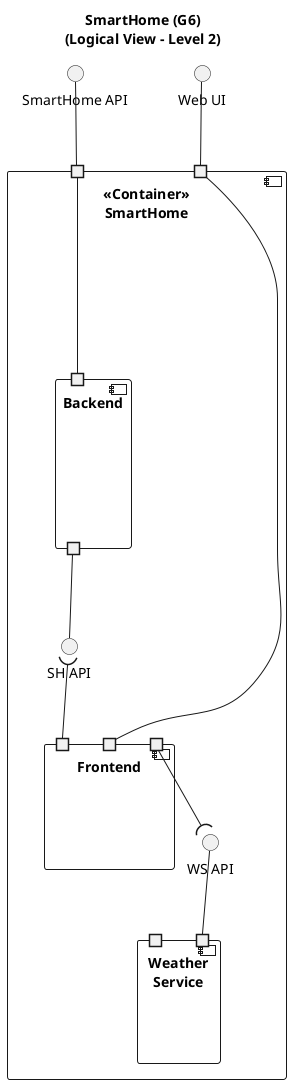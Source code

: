 @startuml
'https://plantuml.com/component-diagram

title SmartHome (G6)\n(Logical View - Level 2)

component "<<Container>>\nSmartHome" as SmartHome {
portin " " as P1
portin " " as P3

component Backend{
portin " " as BP1
portout " " as BP2
}

component Frontend{
portin " " as FP1
portin " " as FP2
Portin " " as BP3
}

component Weather\nService{
portin " " as WP1
portin " " as WP2
}

interface "SH API"
interface "WS API"
}

/' External APIs '/
P1 -u- "SmartHome API"
P1 -- BP1


P3 -u- "Web UI"
P3 -- FP1

/' Internal APIs '/
BP2 -- "SH API"
"SH API" )-- FP2

BP3 --( "WS API"
"WS API" -- WP2


@enduml